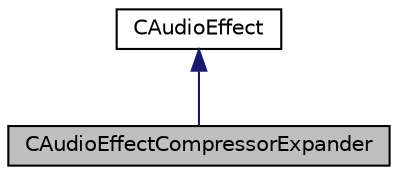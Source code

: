 digraph "CAudioEffectCompressorExpander"
{
 // LATEX_PDF_SIZE
  edge [fontname="Helvetica",fontsize="10",labelfontname="Helvetica",labelfontsize="10"];
  node [fontname="Helvetica",fontsize="10",shape=record];
  Node1 [label="CAudioEffectCompressorExpander",height=0.2,width=0.4,color="black", fillcolor="grey75", style="filled", fontcolor="black",tooltip="audio effect class for compression and expander"];
  Node2 -> Node1 [dir="back",color="midnightblue",fontsize="10",style="solid",fontname="Helvetica"];
  Node2 [label="CAudioEffect",height=0.2,width=0.4,color="black", fillcolor="white", style="filled",URL="$class_c_audio_effect.html",tooltip="audio effect base class"];
}
